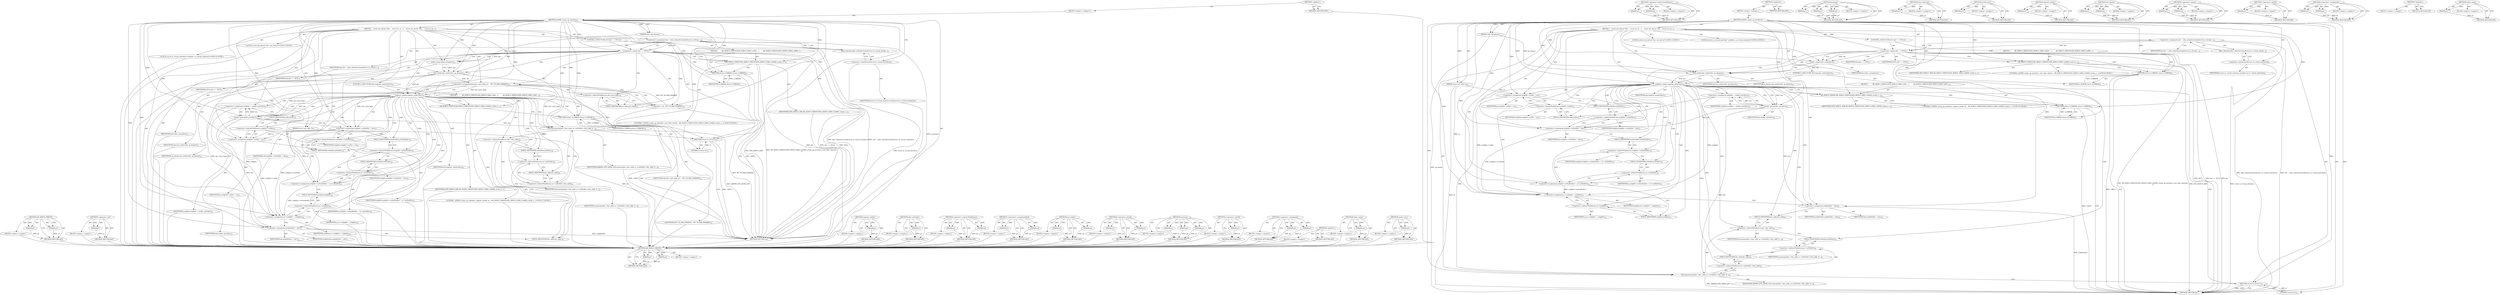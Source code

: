 digraph "netdev_priv" {
vulnerable_133 [label=<(METHOD,AR_DEBUG_PRINTF)>];
vulnerable_134 [label=<(PARAM,p1)>];
vulnerable_135 [label=<(PARAM,p2)>];
vulnerable_136 [label=<(BLOCK,&lt;empty&gt;,&lt;empty&gt;)>];
vulnerable_137 [label=<(METHOD_RETURN,ANY)>];
vulnerable_155 [label=<(METHOD,&lt;operator&gt;.indirectFieldAccess)>];
vulnerable_156 [label=<(PARAM,p1)>];
vulnerable_157 [label=<(PARAM,p2)>];
vulnerable_158 [label=<(BLOCK,&lt;empty&gt;,&lt;empty&gt;)>];
vulnerable_159 [label=<(METHOD_RETURN,ANY)>];
vulnerable_6 [label=<(METHOD,&lt;global&gt;)<SUB>1</SUB>>];
vulnerable_7 [label=<(BLOCK,&lt;empty&gt;,&lt;empty&gt;)<SUB>1</SUB>>];
vulnerable_8 [label=<(METHOD,ar6000_create_ap_interface)<SUB>1</SUB>>];
vulnerable_9 [label=<(PARAM,struct ar6_softc *ar)<SUB>1</SUB>>];
vulnerable_10 [label=<(PARAM,char *ap_ifname)<SUB>1</SUB>>];
vulnerable_11 [label=<(BLOCK,{
    struct net_device *dev;
    struct ar_vir...,{
    struct net_device *dev;
    struct ar_vir...)<SUB>2</SUB>>];
vulnerable_12 [label="<(LOCAL,struct net_device* dev: net_device*)<SUB>3</SUB>>"];
vulnerable_13 [label="<(LOCAL,struct ar_virtual_interface* arApDev: ar_virtual_interface*)<SUB>4</SUB>>"];
vulnerable_14 [label=<(&lt;operator&gt;.assignment,dev = alloc_etherdev(sizeof(struct ar_virtual_i...)<SUB>6</SUB>>];
vulnerable_15 [label=<(IDENTIFIER,dev,dev = alloc_etherdev(sizeof(struct ar_virtual_i...)<SUB>6</SUB>>];
vulnerable_16 [label=<(alloc_etherdev,alloc_etherdev(sizeof(struct ar_virtual_interfa...)<SUB>6</SUB>>];
vulnerable_17 [label=<(&lt;operator&gt;.sizeOf,sizeof(struct ar_virtual_interface))<SUB>6</SUB>>];
vulnerable_18 [label=<(IDENTIFIER,struct ar_virtual_interface,sizeof(struct ar_virtual_interface))<SUB>6</SUB>>];
vulnerable_19 [label=<(CONTROL_STRUCTURE,IF,if (dev == NULL))<SUB>7</SUB>>];
vulnerable_20 [label=<(&lt;operator&gt;.equals,dev == NULL)<SUB>7</SUB>>];
vulnerable_21 [label=<(IDENTIFIER,dev,dev == NULL)<SUB>7</SUB>>];
vulnerable_22 [label=<(IDENTIFIER,NULL,dev == NULL)<SUB>7</SUB>>];
vulnerable_23 [label=<(BLOCK,{
        AR_DEBUG_PRINTF(ATH_DEBUG_ERR,(&quot;ar600...,{
        AR_DEBUG_PRINTF(ATH_DEBUG_ERR,(&quot;ar600...)<SUB>7</SUB>>];
vulnerable_24 [label=<(AR_DEBUG_PRINTF,AR_DEBUG_PRINTF(ATH_DEBUG_ERR,(&quot;ar6000_create_a...)<SUB>8</SUB>>];
vulnerable_25 [label=<(IDENTIFIER,ATH_DEBUG_ERR,AR_DEBUG_PRINTF(ATH_DEBUG_ERR,(&quot;ar6000_create_a...)<SUB>8</SUB>>];
vulnerable_26 [label="<(LITERAL,&quot;ar6000_create_ap_interface: can't alloc etherd...,AR_DEBUG_PRINTF(ATH_DEBUG_ERR,(&quot;ar6000_create_a...)<SUB>8</SUB>>"];
vulnerable_27 [label=<(RETURN,return A_ERROR;,return A_ERROR;)<SUB>9</SUB>>];
vulnerable_28 [label=<(IDENTIFIER,A_ERROR,return A_ERROR;)<SUB>9</SUB>>];
vulnerable_29 [label=<(ether_setup,ether_setup(dev))<SUB>12</SUB>>];
vulnerable_30 [label=<(IDENTIFIER,dev,ether_setup(dev))<SUB>12</SUB>>];
vulnerable_31 [label=<(init_netdev,init_netdev(dev, ap_ifname))<SUB>13</SUB>>];
vulnerable_32 [label=<(IDENTIFIER,dev,init_netdev(dev, ap_ifname))<SUB>13</SUB>>];
vulnerable_33 [label=<(IDENTIFIER,ap_ifname,init_netdev(dev, ap_ifname))<SUB>13</SUB>>];
vulnerable_34 [label=<(CONTROL_STRUCTURE,IF,if (register_netdev(dev)))<SUB>15</SUB>>];
vulnerable_35 [label=<(register_netdev,register_netdev(dev))<SUB>15</SUB>>];
vulnerable_36 [label=<(IDENTIFIER,dev,register_netdev(dev))<SUB>15</SUB>>];
vulnerable_37 [label=<(BLOCK,{
         AR_DEBUG_PRINTF(ATH_DEBUG_ERR,(&quot;ar60...,{
         AR_DEBUG_PRINTF(ATH_DEBUG_ERR,(&quot;ar60...)<SUB>15</SUB>>];
vulnerable_38 [label=<(AR_DEBUG_PRINTF,AR_DEBUG_PRINTF(ATH_DEBUG_ERR,(&quot;ar6000_create_a...)<SUB>16</SUB>>];
vulnerable_39 [label=<(IDENTIFIER,ATH_DEBUG_ERR,AR_DEBUG_PRINTF(ATH_DEBUG_ERR,(&quot;ar6000_create_a...)<SUB>16</SUB>>];
vulnerable_40 [label="<(LITERAL,&quot;ar6000_create_ap_interface: register_netdev fa...,AR_DEBUG_PRINTF(ATH_DEBUG_ERR,(&quot;ar6000_create_a...)<SUB>16</SUB>>"];
vulnerable_41 [label=<(RETURN,return A_ERROR;,return A_ERROR;)<SUB>17</SUB>>];
vulnerable_42 [label=<(IDENTIFIER,A_ERROR,return A_ERROR;)<SUB>17</SUB>>];
vulnerable_43 [label=<(&lt;operator&gt;.assignment,arApDev = netdev_priv(dev))<SUB>20</SUB>>];
vulnerable_44 [label=<(IDENTIFIER,arApDev,arApDev = netdev_priv(dev))<SUB>20</SUB>>];
vulnerable_45 [label=<(netdev_priv,netdev_priv(dev))<SUB>20</SUB>>];
vulnerable_46 [label=<(IDENTIFIER,dev,netdev_priv(dev))<SUB>20</SUB>>];
vulnerable_47 [label=<(&lt;operator&gt;.assignment,arApDev-&gt;arDev = ar)<SUB>21</SUB>>];
vulnerable_48 [label=<(&lt;operator&gt;.indirectFieldAccess,arApDev-&gt;arDev)<SUB>21</SUB>>];
vulnerable_49 [label=<(IDENTIFIER,arApDev,arApDev-&gt;arDev = ar)<SUB>21</SUB>>];
vulnerable_50 [label=<(FIELD_IDENTIFIER,arDev,arDev)<SUB>21</SUB>>];
vulnerable_51 [label=<(IDENTIFIER,ar,arApDev-&gt;arDev = ar)<SUB>21</SUB>>];
vulnerable_52 [label=<(&lt;operator&gt;.assignment,arApDev-&gt;arNetDev = dev)<SUB>22</SUB>>];
vulnerable_53 [label=<(&lt;operator&gt;.indirectFieldAccess,arApDev-&gt;arNetDev)<SUB>22</SUB>>];
vulnerable_54 [label=<(IDENTIFIER,arApDev,arApDev-&gt;arNetDev = dev)<SUB>22</SUB>>];
vulnerable_55 [label=<(FIELD_IDENTIFIER,arNetDev,arNetDev)<SUB>22</SUB>>];
vulnerable_56 [label=<(IDENTIFIER,dev,arApDev-&gt;arNetDev = dev)<SUB>22</SUB>>];
vulnerable_57 [label=<(&lt;operator&gt;.assignment,arApDev-&gt;arStaNetDev = ar-&gt;arNetDev)<SUB>23</SUB>>];
vulnerable_58 [label=<(&lt;operator&gt;.indirectFieldAccess,arApDev-&gt;arStaNetDev)<SUB>23</SUB>>];
vulnerable_59 [label=<(IDENTIFIER,arApDev,arApDev-&gt;arStaNetDev = ar-&gt;arNetDev)<SUB>23</SUB>>];
vulnerable_60 [label=<(FIELD_IDENTIFIER,arStaNetDev,arStaNetDev)<SUB>23</SUB>>];
vulnerable_61 [label=<(&lt;operator&gt;.indirectFieldAccess,ar-&gt;arNetDev)<SUB>23</SUB>>];
vulnerable_62 [label=<(IDENTIFIER,ar,arApDev-&gt;arStaNetDev = ar-&gt;arNetDev)<SUB>23</SUB>>];
vulnerable_63 [label=<(FIELD_IDENTIFIER,arNetDev,arNetDev)<SUB>23</SUB>>];
vulnerable_64 [label=<(&lt;operator&gt;.assignment,ar-&gt;arApDev = arApDev)<SUB>25</SUB>>];
vulnerable_65 [label=<(&lt;operator&gt;.indirectFieldAccess,ar-&gt;arApDev)<SUB>25</SUB>>];
vulnerable_66 [label=<(IDENTIFIER,ar,ar-&gt;arApDev = arApDev)<SUB>25</SUB>>];
vulnerable_67 [label=<(FIELD_IDENTIFIER,arApDev,arApDev)<SUB>25</SUB>>];
vulnerable_68 [label=<(IDENTIFIER,arApDev,ar-&gt;arApDev = arApDev)<SUB>25</SUB>>];
vulnerable_69 [label=<(&lt;operator&gt;.assignment,arApNetDev = dev)<SUB>26</SUB>>];
vulnerable_70 [label=<(IDENTIFIER,arApNetDev,arApNetDev = dev)<SUB>26</SUB>>];
vulnerable_71 [label=<(IDENTIFIER,dev,arApNetDev = dev)<SUB>26</SUB>>];
vulnerable_72 [label=<(memcpy,memcpy(dev-&gt;dev_addr, ar-&gt;arNetDev-&gt;dev_addr, A...)<SUB>29</SUB>>];
vulnerable_73 [label=<(&lt;operator&gt;.indirectFieldAccess,dev-&gt;dev_addr)<SUB>29</SUB>>];
vulnerable_74 [label=<(IDENTIFIER,dev,memcpy(dev-&gt;dev_addr, ar-&gt;arNetDev-&gt;dev_addr, A...)<SUB>29</SUB>>];
vulnerable_75 [label=<(FIELD_IDENTIFIER,dev_addr,dev_addr)<SUB>29</SUB>>];
vulnerable_76 [label=<(&lt;operator&gt;.indirectFieldAccess,ar-&gt;arNetDev-&gt;dev_addr)<SUB>29</SUB>>];
vulnerable_77 [label=<(&lt;operator&gt;.indirectFieldAccess,ar-&gt;arNetDev)<SUB>29</SUB>>];
vulnerable_78 [label=<(IDENTIFIER,ar,memcpy(dev-&gt;dev_addr, ar-&gt;arNetDev-&gt;dev_addr, A...)<SUB>29</SUB>>];
vulnerable_79 [label=<(FIELD_IDENTIFIER,arNetDev,arNetDev)<SUB>29</SUB>>];
vulnerable_80 [label=<(FIELD_IDENTIFIER,dev_addr,dev_addr)<SUB>29</SUB>>];
vulnerable_81 [label=<(IDENTIFIER,AR6000_ETH_ADDR_LEN,memcpy(dev-&gt;dev_addr, ar-&gt;arNetDev-&gt;dev_addr, A...)<SUB>29</SUB>>];
vulnerable_82 [label=<(RETURN,return 0;,return 0;)<SUB>31</SUB>>];
vulnerable_83 [label=<(LITERAL,0,return 0;)<SUB>31</SUB>>];
vulnerable_84 [label=<(METHOD_RETURN,int)<SUB>1</SUB>>];
vulnerable_86 [label=<(METHOD_RETURN,ANY)<SUB>1</SUB>>];
vulnerable_160 [label=<(METHOD,memcpy)>];
vulnerable_161 [label=<(PARAM,p1)>];
vulnerable_162 [label=<(PARAM,p2)>];
vulnerable_163 [label=<(PARAM,p3)>];
vulnerable_164 [label=<(BLOCK,&lt;empty&gt;,&lt;empty&gt;)>];
vulnerable_165 [label=<(METHOD_RETURN,ANY)>];
vulnerable_120 [label=<(METHOD,alloc_etherdev)>];
vulnerable_121 [label=<(PARAM,p1)>];
vulnerable_122 [label=<(BLOCK,&lt;empty&gt;,&lt;empty&gt;)>];
vulnerable_123 [label=<(METHOD_RETURN,ANY)>];
vulnerable_151 [label=<(METHOD,netdev_priv)>];
vulnerable_152 [label=<(PARAM,p1)>];
vulnerable_153 [label=<(BLOCK,&lt;empty&gt;,&lt;empty&gt;)>];
vulnerable_154 [label=<(METHOD_RETURN,ANY)>];
vulnerable_147 [label=<(METHOD,register_netdev)>];
vulnerable_148 [label=<(PARAM,p1)>];
vulnerable_149 [label=<(BLOCK,&lt;empty&gt;,&lt;empty&gt;)>];
vulnerable_150 [label=<(METHOD_RETURN,ANY)>];
vulnerable_142 [label=<(METHOD,init_netdev)>];
vulnerable_143 [label=<(PARAM,p1)>];
vulnerable_144 [label=<(PARAM,p2)>];
vulnerable_145 [label=<(BLOCK,&lt;empty&gt;,&lt;empty&gt;)>];
vulnerable_146 [label=<(METHOD_RETURN,ANY)>];
vulnerable_128 [label=<(METHOD,&lt;operator&gt;.equals)>];
vulnerable_129 [label=<(PARAM,p1)>];
vulnerable_130 [label=<(PARAM,p2)>];
vulnerable_131 [label=<(BLOCK,&lt;empty&gt;,&lt;empty&gt;)>];
vulnerable_132 [label=<(METHOD_RETURN,ANY)>];
vulnerable_124 [label=<(METHOD,&lt;operator&gt;.sizeOf)>];
vulnerable_125 [label=<(PARAM,p1)>];
vulnerable_126 [label=<(BLOCK,&lt;empty&gt;,&lt;empty&gt;)>];
vulnerable_127 [label=<(METHOD_RETURN,ANY)>];
vulnerable_115 [label=<(METHOD,&lt;operator&gt;.assignment)>];
vulnerable_116 [label=<(PARAM,p1)>];
vulnerable_117 [label=<(PARAM,p2)>];
vulnerable_118 [label=<(BLOCK,&lt;empty&gt;,&lt;empty&gt;)>];
vulnerable_119 [label=<(METHOD_RETURN,ANY)>];
vulnerable_109 [label=<(METHOD,&lt;global&gt;)<SUB>1</SUB>>];
vulnerable_110 [label=<(BLOCK,&lt;empty&gt;,&lt;empty&gt;)>];
vulnerable_111 [label=<(METHOD_RETURN,ANY)>];
vulnerable_138 [label=<(METHOD,ether_setup)>];
vulnerable_139 [label=<(PARAM,p1)>];
vulnerable_140 [label=<(BLOCK,&lt;empty&gt;,&lt;empty&gt;)>];
vulnerable_141 [label=<(METHOD_RETURN,ANY)>];
fixed_139 [label=<(METHOD,AR_DEBUG_PRINTF)>];
fixed_140 [label=<(PARAM,p1)>];
fixed_141 [label=<(PARAM,p2)>];
fixed_142 [label=<(BLOCK,&lt;empty&gt;,&lt;empty&gt;)>];
fixed_143 [label=<(METHOD_RETURN,ANY)>];
fixed_163 [label=<(METHOD,&lt;operator&gt;.not)>];
fixed_164 [label=<(PARAM,p1)>];
fixed_165 [label=<(BLOCK,&lt;empty&gt;,&lt;empty&gt;)>];
fixed_166 [label=<(METHOD_RETURN,ANY)>];
fixed_6 [label=<(METHOD,&lt;global&gt;)<SUB>1</SUB>>];
fixed_7 [label=<(BLOCK,&lt;empty&gt;,&lt;empty&gt;)<SUB>1</SUB>>];
fixed_8 [label=<(METHOD,ar6000_create_ap_interface)<SUB>1</SUB>>];
fixed_9 [label=<(PARAM,struct ar6_softc *ar)<SUB>1</SUB>>];
fixed_10 [label=<(PARAM,char *ap_ifname)<SUB>1</SUB>>];
fixed_11 [label=<(BLOCK,{
    struct net_device *dev;
    struct ar_vir...,{
    struct net_device *dev;
    struct ar_vir...)<SUB>2</SUB>>];
fixed_12 [label="<(LOCAL,struct net_device* dev: net_device*)<SUB>3</SUB>>"];
fixed_13 [label="<(LOCAL,struct ar_virtual_interface* arApDev: ar_virtual_interface*)<SUB>4</SUB>>"];
fixed_14 [label=<(&lt;operator&gt;.assignment,dev = alloc_etherdev(sizeof(struct ar_virtual_i...)<SUB>6</SUB>>];
fixed_15 [label=<(IDENTIFIER,dev,dev = alloc_etherdev(sizeof(struct ar_virtual_i...)<SUB>6</SUB>>];
fixed_16 [label=<(alloc_etherdev,alloc_etherdev(sizeof(struct ar_virtual_interfa...)<SUB>6</SUB>>];
fixed_17 [label=<(&lt;operator&gt;.sizeOf,sizeof(struct ar_virtual_interface))<SUB>6</SUB>>];
fixed_18 [label=<(IDENTIFIER,struct ar_virtual_interface,sizeof(struct ar_virtual_interface))<SUB>6</SUB>>];
fixed_19 [label=<(CONTROL_STRUCTURE,IF,if (dev == NULL))<SUB>7</SUB>>];
fixed_20 [label=<(&lt;operator&gt;.equals,dev == NULL)<SUB>7</SUB>>];
fixed_21 [label=<(IDENTIFIER,dev,dev == NULL)<SUB>7</SUB>>];
fixed_22 [label=<(IDENTIFIER,NULL,dev == NULL)<SUB>7</SUB>>];
fixed_23 [label=<(BLOCK,{
        AR_DEBUG_PRINTF(ATH_DEBUG_ERR,(&quot;ar600...,{
        AR_DEBUG_PRINTF(ATH_DEBUG_ERR,(&quot;ar600...)<SUB>7</SUB>>];
fixed_24 [label=<(AR_DEBUG_PRINTF,AR_DEBUG_PRINTF(ATH_DEBUG_ERR,(&quot;ar6000_create_a...)<SUB>8</SUB>>];
fixed_25 [label=<(IDENTIFIER,ATH_DEBUG_ERR,AR_DEBUG_PRINTF(ATH_DEBUG_ERR,(&quot;ar6000_create_a...)<SUB>8</SUB>>];
fixed_26 [label="<(LITERAL,&quot;ar6000_create_ap_interface: can't alloc etherd...,AR_DEBUG_PRINTF(ATH_DEBUG_ERR,(&quot;ar6000_create_a...)<SUB>8</SUB>>"];
fixed_27 [label=<(RETURN,return A_ERROR;,return A_ERROR;)<SUB>9</SUB>>];
fixed_28 [label=<(IDENTIFIER,A_ERROR,return A_ERROR;)<SUB>9</SUB>>];
fixed_29 [label=<(ether_setup,ether_setup(dev))<SUB>12</SUB>>];
fixed_30 [label=<(IDENTIFIER,dev,ether_setup(dev))<SUB>12</SUB>>];
fixed_31 [label=<(init_netdev,init_netdev(dev, ap_ifname))<SUB>13</SUB>>];
fixed_32 [label=<(IDENTIFIER,dev,init_netdev(dev, ap_ifname))<SUB>13</SUB>>];
fixed_33 [label=<(IDENTIFIER,ap_ifname,init_netdev(dev, ap_ifname))<SUB>13</SUB>>];
fixed_34 [label=<(&lt;operators&gt;.assignmentAnd,dev-&gt;priv_flags &amp;= ~IFF_TX_SKB_SHARING)<SUB>14</SUB>>];
fixed_35 [label=<(&lt;operator&gt;.indirectFieldAccess,dev-&gt;priv_flags)<SUB>14</SUB>>];
fixed_36 [label=<(IDENTIFIER,dev,dev-&gt;priv_flags &amp;= ~IFF_TX_SKB_SHARING)<SUB>14</SUB>>];
fixed_37 [label=<(FIELD_IDENTIFIER,priv_flags,priv_flags)<SUB>14</SUB>>];
fixed_38 [label=<(&lt;operator&gt;.not,~IFF_TX_SKB_SHARING)<SUB>14</SUB>>];
fixed_39 [label=<(IDENTIFIER,IFF_TX_SKB_SHARING,~IFF_TX_SKB_SHARING)<SUB>14</SUB>>];
fixed_40 [label=<(CONTROL_STRUCTURE,IF,if (register_netdev(dev)))<SUB>16</SUB>>];
fixed_41 [label=<(register_netdev,register_netdev(dev))<SUB>16</SUB>>];
fixed_42 [label=<(IDENTIFIER,dev,register_netdev(dev))<SUB>16</SUB>>];
fixed_43 [label=<(BLOCK,{
         AR_DEBUG_PRINTF(ATH_DEBUG_ERR,(&quot;ar60...,{
         AR_DEBUG_PRINTF(ATH_DEBUG_ERR,(&quot;ar60...)<SUB>16</SUB>>];
fixed_44 [label=<(AR_DEBUG_PRINTF,AR_DEBUG_PRINTF(ATH_DEBUG_ERR,(&quot;ar6000_create_a...)<SUB>17</SUB>>];
fixed_45 [label=<(IDENTIFIER,ATH_DEBUG_ERR,AR_DEBUG_PRINTF(ATH_DEBUG_ERR,(&quot;ar6000_create_a...)<SUB>17</SUB>>];
fixed_46 [label="<(LITERAL,&quot;ar6000_create_ap_interface: register_netdev fa...,AR_DEBUG_PRINTF(ATH_DEBUG_ERR,(&quot;ar6000_create_a...)<SUB>17</SUB>>"];
fixed_47 [label=<(RETURN,return A_ERROR;,return A_ERROR;)<SUB>18</SUB>>];
fixed_48 [label=<(IDENTIFIER,A_ERROR,return A_ERROR;)<SUB>18</SUB>>];
fixed_49 [label=<(&lt;operator&gt;.assignment,arApDev = netdev_priv(dev))<SUB>21</SUB>>];
fixed_50 [label=<(IDENTIFIER,arApDev,arApDev = netdev_priv(dev))<SUB>21</SUB>>];
fixed_51 [label=<(netdev_priv,netdev_priv(dev))<SUB>21</SUB>>];
fixed_52 [label=<(IDENTIFIER,dev,netdev_priv(dev))<SUB>21</SUB>>];
fixed_53 [label=<(&lt;operator&gt;.assignment,arApDev-&gt;arDev = ar)<SUB>22</SUB>>];
fixed_54 [label=<(&lt;operator&gt;.indirectFieldAccess,arApDev-&gt;arDev)<SUB>22</SUB>>];
fixed_55 [label=<(IDENTIFIER,arApDev,arApDev-&gt;arDev = ar)<SUB>22</SUB>>];
fixed_56 [label=<(FIELD_IDENTIFIER,arDev,arDev)<SUB>22</SUB>>];
fixed_57 [label=<(IDENTIFIER,ar,arApDev-&gt;arDev = ar)<SUB>22</SUB>>];
fixed_58 [label=<(&lt;operator&gt;.assignment,arApDev-&gt;arNetDev = dev)<SUB>23</SUB>>];
fixed_59 [label=<(&lt;operator&gt;.indirectFieldAccess,arApDev-&gt;arNetDev)<SUB>23</SUB>>];
fixed_60 [label=<(IDENTIFIER,arApDev,arApDev-&gt;arNetDev = dev)<SUB>23</SUB>>];
fixed_61 [label=<(FIELD_IDENTIFIER,arNetDev,arNetDev)<SUB>23</SUB>>];
fixed_62 [label=<(IDENTIFIER,dev,arApDev-&gt;arNetDev = dev)<SUB>23</SUB>>];
fixed_63 [label=<(&lt;operator&gt;.assignment,arApDev-&gt;arStaNetDev = ar-&gt;arNetDev)<SUB>24</SUB>>];
fixed_64 [label=<(&lt;operator&gt;.indirectFieldAccess,arApDev-&gt;arStaNetDev)<SUB>24</SUB>>];
fixed_65 [label=<(IDENTIFIER,arApDev,arApDev-&gt;arStaNetDev = ar-&gt;arNetDev)<SUB>24</SUB>>];
fixed_66 [label=<(FIELD_IDENTIFIER,arStaNetDev,arStaNetDev)<SUB>24</SUB>>];
fixed_67 [label=<(&lt;operator&gt;.indirectFieldAccess,ar-&gt;arNetDev)<SUB>24</SUB>>];
fixed_68 [label=<(IDENTIFIER,ar,arApDev-&gt;arStaNetDev = ar-&gt;arNetDev)<SUB>24</SUB>>];
fixed_69 [label=<(FIELD_IDENTIFIER,arNetDev,arNetDev)<SUB>24</SUB>>];
fixed_70 [label=<(&lt;operator&gt;.assignment,ar-&gt;arApDev = arApDev)<SUB>26</SUB>>];
fixed_71 [label=<(&lt;operator&gt;.indirectFieldAccess,ar-&gt;arApDev)<SUB>26</SUB>>];
fixed_72 [label=<(IDENTIFIER,ar,ar-&gt;arApDev = arApDev)<SUB>26</SUB>>];
fixed_73 [label=<(FIELD_IDENTIFIER,arApDev,arApDev)<SUB>26</SUB>>];
fixed_74 [label=<(IDENTIFIER,arApDev,ar-&gt;arApDev = arApDev)<SUB>26</SUB>>];
fixed_75 [label=<(&lt;operator&gt;.assignment,arApNetDev = dev)<SUB>27</SUB>>];
fixed_76 [label=<(IDENTIFIER,arApNetDev,arApNetDev = dev)<SUB>27</SUB>>];
fixed_77 [label=<(IDENTIFIER,dev,arApNetDev = dev)<SUB>27</SUB>>];
fixed_78 [label=<(memcpy,memcpy(dev-&gt;dev_addr, ar-&gt;arNetDev-&gt;dev_addr, A...)<SUB>30</SUB>>];
fixed_79 [label=<(&lt;operator&gt;.indirectFieldAccess,dev-&gt;dev_addr)<SUB>30</SUB>>];
fixed_80 [label=<(IDENTIFIER,dev,memcpy(dev-&gt;dev_addr, ar-&gt;arNetDev-&gt;dev_addr, A...)<SUB>30</SUB>>];
fixed_81 [label=<(FIELD_IDENTIFIER,dev_addr,dev_addr)<SUB>30</SUB>>];
fixed_82 [label=<(&lt;operator&gt;.indirectFieldAccess,ar-&gt;arNetDev-&gt;dev_addr)<SUB>30</SUB>>];
fixed_83 [label=<(&lt;operator&gt;.indirectFieldAccess,ar-&gt;arNetDev)<SUB>30</SUB>>];
fixed_84 [label=<(IDENTIFIER,ar,memcpy(dev-&gt;dev_addr, ar-&gt;arNetDev-&gt;dev_addr, A...)<SUB>30</SUB>>];
fixed_85 [label=<(FIELD_IDENTIFIER,arNetDev,arNetDev)<SUB>30</SUB>>];
fixed_86 [label=<(FIELD_IDENTIFIER,dev_addr,dev_addr)<SUB>30</SUB>>];
fixed_87 [label=<(IDENTIFIER,AR6000_ETH_ADDR_LEN,memcpy(dev-&gt;dev_addr, ar-&gt;arNetDev-&gt;dev_addr, A...)<SUB>30</SUB>>];
fixed_88 [label=<(RETURN,return 0;,return 0;)<SUB>32</SUB>>];
fixed_89 [label=<(LITERAL,0,return 0;)<SUB>32</SUB>>];
fixed_90 [label=<(METHOD_RETURN,int)<SUB>1</SUB>>];
fixed_92 [label=<(METHOD_RETURN,ANY)<SUB>1</SUB>>];
fixed_167 [label=<(METHOD,register_netdev)>];
fixed_168 [label=<(PARAM,p1)>];
fixed_169 [label=<(BLOCK,&lt;empty&gt;,&lt;empty&gt;)>];
fixed_170 [label=<(METHOD_RETURN,ANY)>];
fixed_126 [label=<(METHOD,alloc_etherdev)>];
fixed_127 [label=<(PARAM,p1)>];
fixed_128 [label=<(BLOCK,&lt;empty&gt;,&lt;empty&gt;)>];
fixed_129 [label=<(METHOD_RETURN,ANY)>];
fixed_158 [label=<(METHOD,&lt;operator&gt;.indirectFieldAccess)>];
fixed_159 [label=<(PARAM,p1)>];
fixed_160 [label=<(PARAM,p2)>];
fixed_161 [label=<(BLOCK,&lt;empty&gt;,&lt;empty&gt;)>];
fixed_162 [label=<(METHOD_RETURN,ANY)>];
fixed_153 [label=<(METHOD,&lt;operators&gt;.assignmentAnd)>];
fixed_154 [label=<(PARAM,p1)>];
fixed_155 [label=<(PARAM,p2)>];
fixed_156 [label=<(BLOCK,&lt;empty&gt;,&lt;empty&gt;)>];
fixed_157 [label=<(METHOD_RETURN,ANY)>];
fixed_148 [label=<(METHOD,init_netdev)>];
fixed_149 [label=<(PARAM,p1)>];
fixed_150 [label=<(PARAM,p2)>];
fixed_151 [label=<(BLOCK,&lt;empty&gt;,&lt;empty&gt;)>];
fixed_152 [label=<(METHOD_RETURN,ANY)>];
fixed_134 [label=<(METHOD,&lt;operator&gt;.equals)>];
fixed_135 [label=<(PARAM,p1)>];
fixed_136 [label=<(PARAM,p2)>];
fixed_137 [label=<(BLOCK,&lt;empty&gt;,&lt;empty&gt;)>];
fixed_138 [label=<(METHOD_RETURN,ANY)>];
fixed_175 [label=<(METHOD,memcpy)>];
fixed_176 [label=<(PARAM,p1)>];
fixed_177 [label=<(PARAM,p2)>];
fixed_178 [label=<(PARAM,p3)>];
fixed_179 [label=<(BLOCK,&lt;empty&gt;,&lt;empty&gt;)>];
fixed_180 [label=<(METHOD_RETURN,ANY)>];
fixed_130 [label=<(METHOD,&lt;operator&gt;.sizeOf)>];
fixed_131 [label=<(PARAM,p1)>];
fixed_132 [label=<(BLOCK,&lt;empty&gt;,&lt;empty&gt;)>];
fixed_133 [label=<(METHOD_RETURN,ANY)>];
fixed_121 [label=<(METHOD,&lt;operator&gt;.assignment)>];
fixed_122 [label=<(PARAM,p1)>];
fixed_123 [label=<(PARAM,p2)>];
fixed_124 [label=<(BLOCK,&lt;empty&gt;,&lt;empty&gt;)>];
fixed_125 [label=<(METHOD_RETURN,ANY)>];
fixed_115 [label=<(METHOD,&lt;global&gt;)<SUB>1</SUB>>];
fixed_116 [label=<(BLOCK,&lt;empty&gt;,&lt;empty&gt;)>];
fixed_117 [label=<(METHOD_RETURN,ANY)>];
fixed_144 [label=<(METHOD,ether_setup)>];
fixed_145 [label=<(PARAM,p1)>];
fixed_146 [label=<(BLOCK,&lt;empty&gt;,&lt;empty&gt;)>];
fixed_147 [label=<(METHOD_RETURN,ANY)>];
fixed_171 [label=<(METHOD,netdev_priv)>];
fixed_172 [label=<(PARAM,p1)>];
fixed_173 [label=<(BLOCK,&lt;empty&gt;,&lt;empty&gt;)>];
fixed_174 [label=<(METHOD_RETURN,ANY)>];
vulnerable_133 -> vulnerable_134  [key=0, label="AST: "];
vulnerable_133 -> vulnerable_134  [key=1, label="DDG: "];
vulnerable_133 -> vulnerable_136  [key=0, label="AST: "];
vulnerable_133 -> vulnerable_135  [key=0, label="AST: "];
vulnerable_133 -> vulnerable_135  [key=1, label="DDG: "];
vulnerable_133 -> vulnerable_137  [key=0, label="AST: "];
vulnerable_133 -> vulnerable_137  [key=1, label="CFG: "];
vulnerable_134 -> vulnerable_137  [key=0, label="DDG: p1"];
vulnerable_135 -> vulnerable_137  [key=0, label="DDG: p2"];
vulnerable_155 -> vulnerable_156  [key=0, label="AST: "];
vulnerable_155 -> vulnerable_156  [key=1, label="DDG: "];
vulnerable_155 -> vulnerable_158  [key=0, label="AST: "];
vulnerable_155 -> vulnerable_157  [key=0, label="AST: "];
vulnerable_155 -> vulnerable_157  [key=1, label="DDG: "];
vulnerable_155 -> vulnerable_159  [key=0, label="AST: "];
vulnerable_155 -> vulnerable_159  [key=1, label="CFG: "];
vulnerable_156 -> vulnerable_159  [key=0, label="DDG: p1"];
vulnerable_157 -> vulnerable_159  [key=0, label="DDG: p2"];
vulnerable_6 -> vulnerable_7  [key=0, label="AST: "];
vulnerable_6 -> vulnerable_86  [key=0, label="AST: "];
vulnerable_6 -> vulnerable_86  [key=1, label="CFG: "];
vulnerable_7 -> vulnerable_8  [key=0, label="AST: "];
vulnerable_8 -> vulnerable_9  [key=0, label="AST: "];
vulnerable_8 -> vulnerable_9  [key=1, label="DDG: "];
vulnerable_8 -> vulnerable_10  [key=0, label="AST: "];
vulnerable_8 -> vulnerable_10  [key=1, label="DDG: "];
vulnerable_8 -> vulnerable_11  [key=0, label="AST: "];
vulnerable_8 -> vulnerable_84  [key=0, label="AST: "];
vulnerable_8 -> vulnerable_17  [key=0, label="CFG: "];
vulnerable_8 -> vulnerable_47  [key=0, label="DDG: "];
vulnerable_8 -> vulnerable_52  [key=0, label="DDG: "];
vulnerable_8 -> vulnerable_57  [key=0, label="DDG: "];
vulnerable_8 -> vulnerable_64  [key=0, label="DDG: "];
vulnerable_8 -> vulnerable_69  [key=0, label="DDG: "];
vulnerable_8 -> vulnerable_82  [key=0, label="DDG: "];
vulnerable_8 -> vulnerable_29  [key=0, label="DDG: "];
vulnerable_8 -> vulnerable_31  [key=0, label="DDG: "];
vulnerable_8 -> vulnerable_72  [key=0, label="DDG: "];
vulnerable_8 -> vulnerable_83  [key=0, label="DDG: "];
vulnerable_8 -> vulnerable_20  [key=0, label="DDG: "];
vulnerable_8 -> vulnerable_27  [key=0, label="DDG: "];
vulnerable_8 -> vulnerable_35  [key=0, label="DDG: "];
vulnerable_8 -> vulnerable_41  [key=0, label="DDG: "];
vulnerable_8 -> vulnerable_45  [key=0, label="DDG: "];
vulnerable_8 -> vulnerable_24  [key=0, label="DDG: "];
vulnerable_8 -> vulnerable_28  [key=0, label="DDG: "];
vulnerable_8 -> vulnerable_38  [key=0, label="DDG: "];
vulnerable_8 -> vulnerable_42  [key=0, label="DDG: "];
vulnerable_9 -> vulnerable_84  [key=0, label="DDG: ar"];
vulnerable_9 -> vulnerable_47  [key=0, label="DDG: ar"];
vulnerable_9 -> vulnerable_57  [key=0, label="DDG: ar"];
vulnerable_10 -> vulnerable_84  [key=0, label="DDG: ap_ifname"];
vulnerable_10 -> vulnerable_31  [key=0, label="DDG: ap_ifname"];
vulnerable_11 -> vulnerable_12  [key=0, label="AST: "];
vulnerable_11 -> vulnerable_13  [key=0, label="AST: "];
vulnerable_11 -> vulnerable_14  [key=0, label="AST: "];
vulnerable_11 -> vulnerable_19  [key=0, label="AST: "];
vulnerable_11 -> vulnerable_29  [key=0, label="AST: "];
vulnerable_11 -> vulnerable_31  [key=0, label="AST: "];
vulnerable_11 -> vulnerable_34  [key=0, label="AST: "];
vulnerable_11 -> vulnerable_43  [key=0, label="AST: "];
vulnerable_11 -> vulnerable_47  [key=0, label="AST: "];
vulnerable_11 -> vulnerable_52  [key=0, label="AST: "];
vulnerable_11 -> vulnerable_57  [key=0, label="AST: "];
vulnerable_11 -> vulnerable_64  [key=0, label="AST: "];
vulnerable_11 -> vulnerable_69  [key=0, label="AST: "];
vulnerable_11 -> vulnerable_72  [key=0, label="AST: "];
vulnerable_11 -> vulnerable_82  [key=0, label="AST: "];
vulnerable_14 -> vulnerable_15  [key=0, label="AST: "];
vulnerable_14 -> vulnerable_16  [key=0, label="AST: "];
vulnerable_14 -> vulnerable_20  [key=0, label="CFG: "];
vulnerable_14 -> vulnerable_20  [key=1, label="DDG: dev"];
vulnerable_14 -> vulnerable_84  [key=0, label="DDG: alloc_etherdev(sizeof(struct ar_virtual_interface))"];
vulnerable_14 -> vulnerable_84  [key=1, label="DDG: dev = alloc_etherdev(sizeof(struct ar_virtual_interface))"];
vulnerable_16 -> vulnerable_17  [key=0, label="AST: "];
vulnerable_16 -> vulnerable_14  [key=0, label="CFG: "];
vulnerable_17 -> vulnerable_18  [key=0, label="AST: "];
vulnerable_17 -> vulnerable_16  [key=0, label="CFG: "];
vulnerable_17 -> vulnerable_84  [key=0, label="DDG: struct ar_virtual_interface"];
vulnerable_19 -> vulnerable_20  [key=0, label="AST: "];
vulnerable_19 -> vulnerable_23  [key=0, label="AST: "];
vulnerable_20 -> vulnerable_21  [key=0, label="AST: "];
vulnerable_20 -> vulnerable_22  [key=0, label="AST: "];
vulnerable_20 -> vulnerable_24  [key=0, label="CFG: "];
vulnerable_20 -> vulnerable_24  [key=1, label="CDG: "];
vulnerable_20 -> vulnerable_29  [key=0, label="CFG: "];
vulnerable_20 -> vulnerable_29  [key=1, label="DDG: dev"];
vulnerable_20 -> vulnerable_29  [key=2, label="CDG: "];
vulnerable_20 -> vulnerable_84  [key=0, label="DDG: dev"];
vulnerable_20 -> vulnerable_84  [key=1, label="DDG: dev == NULL"];
vulnerable_20 -> vulnerable_84  [key=2, label="DDG: NULL"];
vulnerable_20 -> vulnerable_27  [key=0, label="CDG: "];
vulnerable_20 -> vulnerable_35  [key=0, label="CDG: "];
vulnerable_20 -> vulnerable_31  [key=0, label="CDG: "];
vulnerable_23 -> vulnerable_24  [key=0, label="AST: "];
vulnerable_23 -> vulnerable_27  [key=0, label="AST: "];
vulnerable_24 -> vulnerable_25  [key=0, label="AST: "];
vulnerable_24 -> vulnerable_26  [key=0, label="AST: "];
vulnerable_24 -> vulnerable_27  [key=0, label="CFG: "];
vulnerable_24 -> vulnerable_84  [key=0, label="DDG: ATH_DEBUG_ERR"];
vulnerable_24 -> vulnerable_84  [key=1, label="DDG: AR_DEBUG_PRINTF(ATH_DEBUG_ERR,(&quot;ar6000_create_ap_interface: can't alloc etherdev\n&quot;))"];
vulnerable_27 -> vulnerable_28  [key=0, label="AST: "];
vulnerable_27 -> vulnerable_84  [key=0, label="CFG: "];
vulnerable_27 -> vulnerable_84  [key=1, label="DDG: &lt;RET&gt;"];
vulnerable_28 -> vulnerable_27  [key=0, label="DDG: A_ERROR"];
vulnerable_29 -> vulnerable_30  [key=0, label="AST: "];
vulnerable_29 -> vulnerable_31  [key=0, label="CFG: "];
vulnerable_29 -> vulnerable_31  [key=1, label="DDG: dev"];
vulnerable_31 -> vulnerable_32  [key=0, label="AST: "];
vulnerable_31 -> vulnerable_33  [key=0, label="AST: "];
vulnerable_31 -> vulnerable_35  [key=0, label="CFG: "];
vulnerable_31 -> vulnerable_35  [key=1, label="DDG: dev"];
vulnerable_34 -> vulnerable_35  [key=0, label="AST: "];
vulnerable_34 -> vulnerable_37  [key=0, label="AST: "];
vulnerable_35 -> vulnerable_36  [key=0, label="AST: "];
vulnerable_35 -> vulnerable_38  [key=0, label="CFG: "];
vulnerable_35 -> vulnerable_38  [key=1, label="CDG: "];
vulnerable_35 -> vulnerable_45  [key=0, label="CFG: "];
vulnerable_35 -> vulnerable_45  [key=1, label="DDG: dev"];
vulnerable_35 -> vulnerable_45  [key=2, label="CDG: "];
vulnerable_35 -> vulnerable_47  [key=0, label="CDG: "];
vulnerable_35 -> vulnerable_48  [key=0, label="CDG: "];
vulnerable_35 -> vulnerable_60  [key=0, label="CDG: "];
vulnerable_35 -> vulnerable_73  [key=0, label="CDG: "];
vulnerable_35 -> vulnerable_77  [key=0, label="CDG: "];
vulnerable_35 -> vulnerable_64  [key=0, label="CDG: "];
vulnerable_35 -> vulnerable_57  [key=0, label="CDG: "];
vulnerable_35 -> vulnerable_75  [key=0, label="CDG: "];
vulnerable_35 -> vulnerable_52  [key=0, label="CDG: "];
vulnerable_35 -> vulnerable_72  [key=0, label="CDG: "];
vulnerable_35 -> vulnerable_69  [key=0, label="CDG: "];
vulnerable_35 -> vulnerable_67  [key=0, label="CDG: "];
vulnerable_35 -> vulnerable_76  [key=0, label="CDG: "];
vulnerable_35 -> vulnerable_65  [key=0, label="CDG: "];
vulnerable_35 -> vulnerable_50  [key=0, label="CDG: "];
vulnerable_35 -> vulnerable_82  [key=0, label="CDG: "];
vulnerable_35 -> vulnerable_79  [key=0, label="CDG: "];
vulnerable_35 -> vulnerable_43  [key=0, label="CDG: "];
vulnerable_35 -> vulnerable_80  [key=0, label="CDG: "];
vulnerable_35 -> vulnerable_58  [key=0, label="CDG: "];
vulnerable_35 -> vulnerable_61  [key=0, label="CDG: "];
vulnerable_35 -> vulnerable_53  [key=0, label="CDG: "];
vulnerable_35 -> vulnerable_41  [key=0, label="CDG: "];
vulnerable_35 -> vulnerable_63  [key=0, label="CDG: "];
vulnerable_35 -> vulnerable_55  [key=0, label="CDG: "];
vulnerable_37 -> vulnerable_38  [key=0, label="AST: "];
vulnerable_37 -> vulnerable_41  [key=0, label="AST: "];
vulnerable_38 -> vulnerable_39  [key=0, label="AST: "];
vulnerable_38 -> vulnerable_40  [key=0, label="AST: "];
vulnerable_38 -> vulnerable_41  [key=0, label="CFG: "];
vulnerable_41 -> vulnerable_42  [key=0, label="AST: "];
vulnerable_41 -> vulnerable_84  [key=0, label="CFG: "];
vulnerable_41 -> vulnerable_84  [key=1, label="DDG: &lt;RET&gt;"];
vulnerable_42 -> vulnerable_41  [key=0, label="DDG: A_ERROR"];
vulnerable_43 -> vulnerable_44  [key=0, label="AST: "];
vulnerable_43 -> vulnerable_45  [key=0, label="AST: "];
vulnerable_43 -> vulnerable_50  [key=0, label="CFG: "];
vulnerable_43 -> vulnerable_64  [key=0, label="DDG: arApDev"];
vulnerable_45 -> vulnerable_46  [key=0, label="AST: "];
vulnerable_45 -> vulnerable_43  [key=0, label="CFG: "];
vulnerable_45 -> vulnerable_43  [key=1, label="DDG: dev"];
vulnerable_45 -> vulnerable_52  [key=0, label="DDG: dev"];
vulnerable_45 -> vulnerable_69  [key=0, label="DDG: dev"];
vulnerable_45 -> vulnerable_72  [key=0, label="DDG: dev"];
vulnerable_47 -> vulnerable_48  [key=0, label="AST: "];
vulnerable_47 -> vulnerable_51  [key=0, label="AST: "];
vulnerable_47 -> vulnerable_55  [key=0, label="CFG: "];
vulnerable_47 -> vulnerable_64  [key=0, label="DDG: arApDev-&gt;arDev"];
vulnerable_48 -> vulnerable_49  [key=0, label="AST: "];
vulnerable_48 -> vulnerable_50  [key=0, label="AST: "];
vulnerable_48 -> vulnerable_47  [key=0, label="CFG: "];
vulnerable_50 -> vulnerable_48  [key=0, label="CFG: "];
vulnerable_52 -> vulnerable_53  [key=0, label="AST: "];
vulnerable_52 -> vulnerable_56  [key=0, label="AST: "];
vulnerable_52 -> vulnerable_60  [key=0, label="CFG: "];
vulnerable_52 -> vulnerable_64  [key=0, label="DDG: arApDev-&gt;arNetDev"];
vulnerable_53 -> vulnerable_54  [key=0, label="AST: "];
vulnerable_53 -> vulnerable_55  [key=0, label="AST: "];
vulnerable_53 -> vulnerable_52  [key=0, label="CFG: "];
vulnerable_55 -> vulnerable_53  [key=0, label="CFG: "];
vulnerable_57 -> vulnerable_58  [key=0, label="AST: "];
vulnerable_57 -> vulnerable_61  [key=0, label="AST: "];
vulnerable_57 -> vulnerable_67  [key=0, label="CFG: "];
vulnerable_57 -> vulnerable_64  [key=0, label="DDG: arApDev-&gt;arStaNetDev"];
vulnerable_58 -> vulnerable_59  [key=0, label="AST: "];
vulnerable_58 -> vulnerable_60  [key=0, label="AST: "];
vulnerable_58 -> vulnerable_63  [key=0, label="CFG: "];
vulnerable_60 -> vulnerable_58  [key=0, label="CFG: "];
vulnerable_61 -> vulnerable_62  [key=0, label="AST: "];
vulnerable_61 -> vulnerable_63  [key=0, label="AST: "];
vulnerable_61 -> vulnerable_57  [key=0, label="CFG: "];
vulnerable_63 -> vulnerable_61  [key=0, label="CFG: "];
vulnerable_64 -> vulnerable_65  [key=0, label="AST: "];
vulnerable_64 -> vulnerable_68  [key=0, label="AST: "];
vulnerable_64 -> vulnerable_69  [key=0, label="CFG: "];
vulnerable_65 -> vulnerable_66  [key=0, label="AST: "];
vulnerable_65 -> vulnerable_67  [key=0, label="AST: "];
vulnerable_65 -> vulnerable_64  [key=0, label="CFG: "];
vulnerable_67 -> vulnerable_65  [key=0, label="CFG: "];
vulnerable_69 -> vulnerable_70  [key=0, label="AST: "];
vulnerable_69 -> vulnerable_71  [key=0, label="AST: "];
vulnerable_69 -> vulnerable_75  [key=0, label="CFG: "];
vulnerable_69 -> vulnerable_84  [key=0, label="DDG: arApNetDev"];
vulnerable_72 -> vulnerable_73  [key=0, label="AST: "];
vulnerable_72 -> vulnerable_76  [key=0, label="AST: "];
vulnerable_72 -> vulnerable_81  [key=0, label="AST: "];
vulnerable_72 -> vulnerable_82  [key=0, label="CFG: "];
vulnerable_72 -> vulnerable_84  [key=0, label="DDG: AR6000_ETH_ADDR_LEN"];
vulnerable_73 -> vulnerable_74  [key=0, label="AST: "];
vulnerable_73 -> vulnerable_75  [key=0, label="AST: "];
vulnerable_73 -> vulnerable_79  [key=0, label="CFG: "];
vulnerable_75 -> vulnerable_73  [key=0, label="CFG: "];
vulnerable_76 -> vulnerable_77  [key=0, label="AST: "];
vulnerable_76 -> vulnerable_80  [key=0, label="AST: "];
vulnerable_76 -> vulnerable_72  [key=0, label="CFG: "];
vulnerable_77 -> vulnerable_78  [key=0, label="AST: "];
vulnerable_77 -> vulnerable_79  [key=0, label="AST: "];
vulnerable_77 -> vulnerable_80  [key=0, label="CFG: "];
vulnerable_79 -> vulnerable_77  [key=0, label="CFG: "];
vulnerable_80 -> vulnerable_76  [key=0, label="CFG: "];
vulnerable_82 -> vulnerable_83  [key=0, label="AST: "];
vulnerable_82 -> vulnerable_84  [key=0, label="CFG: "];
vulnerable_82 -> vulnerable_84  [key=1, label="DDG: &lt;RET&gt;"];
vulnerable_83 -> vulnerable_82  [key=0, label="DDG: 0"];
vulnerable_160 -> vulnerable_161  [key=0, label="AST: "];
vulnerable_160 -> vulnerable_161  [key=1, label="DDG: "];
vulnerable_160 -> vulnerable_164  [key=0, label="AST: "];
vulnerable_160 -> vulnerable_162  [key=0, label="AST: "];
vulnerable_160 -> vulnerable_162  [key=1, label="DDG: "];
vulnerable_160 -> vulnerable_165  [key=0, label="AST: "];
vulnerable_160 -> vulnerable_165  [key=1, label="CFG: "];
vulnerable_160 -> vulnerable_163  [key=0, label="AST: "];
vulnerable_160 -> vulnerable_163  [key=1, label="DDG: "];
vulnerable_161 -> vulnerable_165  [key=0, label="DDG: p1"];
vulnerable_162 -> vulnerable_165  [key=0, label="DDG: p2"];
vulnerable_163 -> vulnerable_165  [key=0, label="DDG: p3"];
vulnerable_120 -> vulnerable_121  [key=0, label="AST: "];
vulnerable_120 -> vulnerable_121  [key=1, label="DDG: "];
vulnerable_120 -> vulnerable_122  [key=0, label="AST: "];
vulnerable_120 -> vulnerable_123  [key=0, label="AST: "];
vulnerable_120 -> vulnerable_123  [key=1, label="CFG: "];
vulnerable_121 -> vulnerable_123  [key=0, label="DDG: p1"];
vulnerable_151 -> vulnerable_152  [key=0, label="AST: "];
vulnerable_151 -> vulnerable_152  [key=1, label="DDG: "];
vulnerable_151 -> vulnerable_153  [key=0, label="AST: "];
vulnerable_151 -> vulnerable_154  [key=0, label="AST: "];
vulnerable_151 -> vulnerable_154  [key=1, label="CFG: "];
vulnerable_152 -> vulnerable_154  [key=0, label="DDG: p1"];
vulnerable_147 -> vulnerable_148  [key=0, label="AST: "];
vulnerable_147 -> vulnerable_148  [key=1, label="DDG: "];
vulnerable_147 -> vulnerable_149  [key=0, label="AST: "];
vulnerable_147 -> vulnerable_150  [key=0, label="AST: "];
vulnerable_147 -> vulnerable_150  [key=1, label="CFG: "];
vulnerable_148 -> vulnerable_150  [key=0, label="DDG: p1"];
vulnerable_142 -> vulnerable_143  [key=0, label="AST: "];
vulnerable_142 -> vulnerable_143  [key=1, label="DDG: "];
vulnerable_142 -> vulnerable_145  [key=0, label="AST: "];
vulnerable_142 -> vulnerable_144  [key=0, label="AST: "];
vulnerable_142 -> vulnerable_144  [key=1, label="DDG: "];
vulnerable_142 -> vulnerable_146  [key=0, label="AST: "];
vulnerable_142 -> vulnerable_146  [key=1, label="CFG: "];
vulnerable_143 -> vulnerable_146  [key=0, label="DDG: p1"];
vulnerable_144 -> vulnerable_146  [key=0, label="DDG: p2"];
vulnerable_128 -> vulnerable_129  [key=0, label="AST: "];
vulnerable_128 -> vulnerable_129  [key=1, label="DDG: "];
vulnerable_128 -> vulnerable_131  [key=0, label="AST: "];
vulnerable_128 -> vulnerable_130  [key=0, label="AST: "];
vulnerable_128 -> vulnerable_130  [key=1, label="DDG: "];
vulnerable_128 -> vulnerable_132  [key=0, label="AST: "];
vulnerable_128 -> vulnerable_132  [key=1, label="CFG: "];
vulnerable_129 -> vulnerable_132  [key=0, label="DDG: p1"];
vulnerable_130 -> vulnerable_132  [key=0, label="DDG: p2"];
vulnerable_124 -> vulnerable_125  [key=0, label="AST: "];
vulnerable_124 -> vulnerable_125  [key=1, label="DDG: "];
vulnerable_124 -> vulnerable_126  [key=0, label="AST: "];
vulnerable_124 -> vulnerable_127  [key=0, label="AST: "];
vulnerable_124 -> vulnerable_127  [key=1, label="CFG: "];
vulnerable_125 -> vulnerable_127  [key=0, label="DDG: p1"];
vulnerable_115 -> vulnerable_116  [key=0, label="AST: "];
vulnerable_115 -> vulnerable_116  [key=1, label="DDG: "];
vulnerable_115 -> vulnerable_118  [key=0, label="AST: "];
vulnerable_115 -> vulnerable_117  [key=0, label="AST: "];
vulnerable_115 -> vulnerable_117  [key=1, label="DDG: "];
vulnerable_115 -> vulnerable_119  [key=0, label="AST: "];
vulnerable_115 -> vulnerable_119  [key=1, label="CFG: "];
vulnerable_116 -> vulnerable_119  [key=0, label="DDG: p1"];
vulnerable_117 -> vulnerable_119  [key=0, label="DDG: p2"];
vulnerable_109 -> vulnerable_110  [key=0, label="AST: "];
vulnerable_109 -> vulnerable_111  [key=0, label="AST: "];
vulnerable_109 -> vulnerable_111  [key=1, label="CFG: "];
vulnerable_138 -> vulnerable_139  [key=0, label="AST: "];
vulnerable_138 -> vulnerable_139  [key=1, label="DDG: "];
vulnerable_138 -> vulnerable_140  [key=0, label="AST: "];
vulnerable_138 -> vulnerable_141  [key=0, label="AST: "];
vulnerable_138 -> vulnerable_141  [key=1, label="CFG: "];
vulnerable_139 -> vulnerable_141  [key=0, label="DDG: p1"];
fixed_139 -> fixed_140  [key=0, label="AST: "];
fixed_139 -> fixed_140  [key=1, label="DDG: "];
fixed_139 -> fixed_142  [key=0, label="AST: "];
fixed_139 -> fixed_141  [key=0, label="AST: "];
fixed_139 -> fixed_141  [key=1, label="DDG: "];
fixed_139 -> fixed_143  [key=0, label="AST: "];
fixed_139 -> fixed_143  [key=1, label="CFG: "];
fixed_140 -> fixed_143  [key=0, label="DDG: p1"];
fixed_141 -> fixed_143  [key=0, label="DDG: p2"];
fixed_142 -> vulnerable_133  [key=0];
fixed_143 -> vulnerable_133  [key=0];
fixed_163 -> fixed_164  [key=0, label="AST: "];
fixed_163 -> fixed_164  [key=1, label="DDG: "];
fixed_163 -> fixed_165  [key=0, label="AST: "];
fixed_163 -> fixed_166  [key=0, label="AST: "];
fixed_163 -> fixed_166  [key=1, label="CFG: "];
fixed_164 -> fixed_166  [key=0, label="DDG: p1"];
fixed_165 -> vulnerable_133  [key=0];
fixed_166 -> vulnerable_133  [key=0];
fixed_6 -> fixed_7  [key=0, label="AST: "];
fixed_6 -> fixed_92  [key=0, label="AST: "];
fixed_6 -> fixed_92  [key=1, label="CFG: "];
fixed_7 -> fixed_8  [key=0, label="AST: "];
fixed_8 -> fixed_9  [key=0, label="AST: "];
fixed_8 -> fixed_9  [key=1, label="DDG: "];
fixed_8 -> fixed_10  [key=0, label="AST: "];
fixed_8 -> fixed_10  [key=1, label="DDG: "];
fixed_8 -> fixed_11  [key=0, label="AST: "];
fixed_8 -> fixed_90  [key=0, label="AST: "];
fixed_8 -> fixed_17  [key=0, label="CFG: "];
fixed_8 -> fixed_53  [key=0, label="DDG: "];
fixed_8 -> fixed_58  [key=0, label="DDG: "];
fixed_8 -> fixed_63  [key=0, label="DDG: "];
fixed_8 -> fixed_70  [key=0, label="DDG: "];
fixed_8 -> fixed_75  [key=0, label="DDG: "];
fixed_8 -> fixed_88  [key=0, label="DDG: "];
fixed_8 -> fixed_29  [key=0, label="DDG: "];
fixed_8 -> fixed_31  [key=0, label="DDG: "];
fixed_8 -> fixed_78  [key=0, label="DDG: "];
fixed_8 -> fixed_89  [key=0, label="DDG: "];
fixed_8 -> fixed_20  [key=0, label="DDG: "];
fixed_8 -> fixed_27  [key=0, label="DDG: "];
fixed_8 -> fixed_38  [key=0, label="DDG: "];
fixed_8 -> fixed_41  [key=0, label="DDG: "];
fixed_8 -> fixed_47  [key=0, label="DDG: "];
fixed_8 -> fixed_51  [key=0, label="DDG: "];
fixed_8 -> fixed_24  [key=0, label="DDG: "];
fixed_8 -> fixed_28  [key=0, label="DDG: "];
fixed_8 -> fixed_44  [key=0, label="DDG: "];
fixed_8 -> fixed_48  [key=0, label="DDG: "];
fixed_9 -> fixed_90  [key=0, label="DDG: ar"];
fixed_9 -> fixed_53  [key=0, label="DDG: ar"];
fixed_9 -> fixed_63  [key=0, label="DDG: ar"];
fixed_10 -> fixed_90  [key=0, label="DDG: ap_ifname"];
fixed_10 -> fixed_31  [key=0, label="DDG: ap_ifname"];
fixed_11 -> fixed_12  [key=0, label="AST: "];
fixed_11 -> fixed_13  [key=0, label="AST: "];
fixed_11 -> fixed_14  [key=0, label="AST: "];
fixed_11 -> fixed_19  [key=0, label="AST: "];
fixed_11 -> fixed_29  [key=0, label="AST: "];
fixed_11 -> fixed_31  [key=0, label="AST: "];
fixed_11 -> fixed_34  [key=0, label="AST: "];
fixed_11 -> fixed_40  [key=0, label="AST: "];
fixed_11 -> fixed_49  [key=0, label="AST: "];
fixed_11 -> fixed_53  [key=0, label="AST: "];
fixed_11 -> fixed_58  [key=0, label="AST: "];
fixed_11 -> fixed_63  [key=0, label="AST: "];
fixed_11 -> fixed_70  [key=0, label="AST: "];
fixed_11 -> fixed_75  [key=0, label="AST: "];
fixed_11 -> fixed_78  [key=0, label="AST: "];
fixed_11 -> fixed_88  [key=0, label="AST: "];
fixed_12 -> vulnerable_133  [key=0];
fixed_13 -> vulnerable_133  [key=0];
fixed_14 -> fixed_15  [key=0, label="AST: "];
fixed_14 -> fixed_16  [key=0, label="AST: "];
fixed_14 -> fixed_20  [key=0, label="CFG: "];
fixed_14 -> fixed_20  [key=1, label="DDG: dev"];
fixed_14 -> fixed_90  [key=0, label="DDG: alloc_etherdev(sizeof(struct ar_virtual_interface))"];
fixed_14 -> fixed_90  [key=1, label="DDG: dev = alloc_etherdev(sizeof(struct ar_virtual_interface))"];
fixed_15 -> vulnerable_133  [key=0];
fixed_16 -> fixed_17  [key=0, label="AST: "];
fixed_16 -> fixed_14  [key=0, label="CFG: "];
fixed_17 -> fixed_18  [key=0, label="AST: "];
fixed_17 -> fixed_16  [key=0, label="CFG: "];
fixed_17 -> fixed_90  [key=0, label="DDG: struct ar_virtual_interface"];
fixed_18 -> vulnerable_133  [key=0];
fixed_19 -> fixed_20  [key=0, label="AST: "];
fixed_19 -> fixed_23  [key=0, label="AST: "];
fixed_20 -> fixed_21  [key=0, label="AST: "];
fixed_20 -> fixed_22  [key=0, label="AST: "];
fixed_20 -> fixed_24  [key=0, label="CFG: "];
fixed_20 -> fixed_24  [key=1, label="CDG: "];
fixed_20 -> fixed_29  [key=0, label="CFG: "];
fixed_20 -> fixed_29  [key=1, label="DDG: dev"];
fixed_20 -> fixed_29  [key=2, label="CDG: "];
fixed_20 -> fixed_90  [key=0, label="DDG: dev"];
fixed_20 -> fixed_90  [key=1, label="DDG: dev == NULL"];
fixed_20 -> fixed_90  [key=2, label="DDG: NULL"];
fixed_20 -> fixed_34  [key=0, label="CDG: "];
fixed_20 -> fixed_37  [key=0, label="CDG: "];
fixed_20 -> fixed_38  [key=0, label="CDG: "];
fixed_20 -> fixed_27  [key=0, label="CDG: "];
fixed_20 -> fixed_35  [key=0, label="CDG: "];
fixed_20 -> fixed_41  [key=0, label="CDG: "];
fixed_20 -> fixed_31  [key=0, label="CDG: "];
fixed_21 -> vulnerable_133  [key=0];
fixed_22 -> vulnerable_133  [key=0];
fixed_23 -> fixed_24  [key=0, label="AST: "];
fixed_23 -> fixed_27  [key=0, label="AST: "];
fixed_24 -> fixed_25  [key=0, label="AST: "];
fixed_24 -> fixed_26  [key=0, label="AST: "];
fixed_24 -> fixed_27  [key=0, label="CFG: "];
fixed_24 -> fixed_90  [key=0, label="DDG: ATH_DEBUG_ERR"];
fixed_24 -> fixed_90  [key=1, label="DDG: AR_DEBUG_PRINTF(ATH_DEBUG_ERR,(&quot;ar6000_create_ap_interface: can't alloc etherdev\n&quot;))"];
fixed_25 -> vulnerable_133  [key=0];
fixed_26 -> vulnerable_133  [key=0];
fixed_27 -> fixed_28  [key=0, label="AST: "];
fixed_27 -> fixed_90  [key=0, label="CFG: "];
fixed_27 -> fixed_90  [key=1, label="DDG: &lt;RET&gt;"];
fixed_28 -> fixed_27  [key=0, label="DDG: A_ERROR"];
fixed_29 -> fixed_30  [key=0, label="AST: "];
fixed_29 -> fixed_31  [key=0, label="CFG: "];
fixed_29 -> fixed_31  [key=1, label="DDG: dev"];
fixed_30 -> vulnerable_133  [key=0];
fixed_31 -> fixed_32  [key=0, label="AST: "];
fixed_31 -> fixed_33  [key=0, label="AST: "];
fixed_31 -> fixed_37  [key=0, label="CFG: "];
fixed_31 -> fixed_34  [key=0, label="DDG: dev"];
fixed_31 -> fixed_41  [key=0, label="DDG: dev"];
fixed_32 -> vulnerable_133  [key=0];
fixed_33 -> vulnerable_133  [key=0];
fixed_34 -> fixed_35  [key=0, label="AST: "];
fixed_34 -> fixed_38  [key=0, label="AST: "];
fixed_34 -> fixed_41  [key=0, label="CFG: "];
fixed_34 -> fixed_41  [key=1, label="DDG: dev-&gt;priv_flags"];
fixed_34 -> fixed_58  [key=0, label="DDG: dev-&gt;priv_flags"];
fixed_34 -> fixed_75  [key=0, label="DDG: dev-&gt;priv_flags"];
fixed_34 -> fixed_78  [key=0, label="DDG: dev-&gt;priv_flags"];
fixed_34 -> fixed_51  [key=0, label="DDG: dev-&gt;priv_flags"];
fixed_35 -> fixed_36  [key=0, label="AST: "];
fixed_35 -> fixed_37  [key=0, label="AST: "];
fixed_35 -> fixed_38  [key=0, label="CFG: "];
fixed_36 -> vulnerable_133  [key=0];
fixed_37 -> fixed_35  [key=0, label="CFG: "];
fixed_38 -> fixed_39  [key=0, label="AST: "];
fixed_38 -> fixed_34  [key=0, label="CFG: "];
fixed_38 -> fixed_34  [key=1, label="DDG: IFF_TX_SKB_SHARING"];
fixed_38 -> fixed_90  [key=0, label="DDG: IFF_TX_SKB_SHARING"];
fixed_39 -> vulnerable_133  [key=0];
fixed_40 -> fixed_41  [key=0, label="AST: "];
fixed_40 -> fixed_43  [key=0, label="AST: "];
fixed_41 -> fixed_42  [key=0, label="AST: "];
fixed_41 -> fixed_44  [key=0, label="CFG: "];
fixed_41 -> fixed_44  [key=1, label="CDG: "];
fixed_41 -> fixed_51  [key=0, label="CFG: "];
fixed_41 -> fixed_51  [key=1, label="DDG: dev"];
fixed_41 -> fixed_51  [key=2, label="CDG: "];
fixed_41 -> fixed_47  [key=0, label="CDG: "];
fixed_41 -> fixed_49  [key=0, label="CDG: "];
fixed_41 -> fixed_73  [key=0, label="CDG: "];
fixed_41 -> fixed_64  [key=0, label="CDG: "];
fixed_41 -> fixed_66  [key=0, label="CDG: "];
fixed_41 -> fixed_75  [key=0, label="CDG: "];
fixed_41 -> fixed_81  [key=0, label="CDG: "];
fixed_41 -> fixed_85  [key=0, label="CDG: "];
fixed_41 -> fixed_56  [key=0, label="CDG: "];
fixed_41 -> fixed_69  [key=0, label="CDG: "];
fixed_41 -> fixed_67  [key=0, label="CDG: "];
fixed_41 -> fixed_59  [key=0, label="CDG: "];
fixed_41 -> fixed_82  [key=0, label="CDG: "];
fixed_41 -> fixed_54  [key=0, label="CDG: "];
fixed_41 -> fixed_79  [key=0, label="CDG: "];
fixed_41 -> fixed_58  [key=0, label="CDG: "];
fixed_41 -> fixed_61  [key=0, label="CDG: "];
fixed_41 -> fixed_83  [key=0, label="CDG: "];
fixed_41 -> fixed_71  [key=0, label="CDG: "];
fixed_41 -> fixed_53  [key=0, label="CDG: "];
fixed_41 -> fixed_88  [key=0, label="CDG: "];
fixed_41 -> fixed_70  [key=0, label="CDG: "];
fixed_41 -> fixed_63  [key=0, label="CDG: "];
fixed_41 -> fixed_78  [key=0, label="CDG: "];
fixed_41 -> fixed_86  [key=0, label="CDG: "];
fixed_42 -> vulnerable_133  [key=0];
fixed_43 -> fixed_44  [key=0, label="AST: "];
fixed_43 -> fixed_47  [key=0, label="AST: "];
fixed_44 -> fixed_45  [key=0, label="AST: "];
fixed_44 -> fixed_46  [key=0, label="AST: "];
fixed_44 -> fixed_47  [key=0, label="CFG: "];
fixed_45 -> vulnerable_133  [key=0];
fixed_46 -> vulnerable_133  [key=0];
fixed_47 -> fixed_48  [key=0, label="AST: "];
fixed_47 -> fixed_90  [key=0, label="CFG: "];
fixed_47 -> fixed_90  [key=1, label="DDG: &lt;RET&gt;"];
fixed_48 -> fixed_47  [key=0, label="DDG: A_ERROR"];
fixed_49 -> fixed_50  [key=0, label="AST: "];
fixed_49 -> fixed_51  [key=0, label="AST: "];
fixed_49 -> fixed_56  [key=0, label="CFG: "];
fixed_49 -> fixed_70  [key=0, label="DDG: arApDev"];
fixed_50 -> vulnerable_133  [key=0];
fixed_51 -> fixed_52  [key=0, label="AST: "];
fixed_51 -> fixed_49  [key=0, label="CFG: "];
fixed_51 -> fixed_49  [key=1, label="DDG: dev"];
fixed_51 -> fixed_58  [key=0, label="DDG: dev"];
fixed_51 -> fixed_75  [key=0, label="DDG: dev"];
fixed_51 -> fixed_78  [key=0, label="DDG: dev"];
fixed_52 -> vulnerable_133  [key=0];
fixed_53 -> fixed_54  [key=0, label="AST: "];
fixed_53 -> fixed_57  [key=0, label="AST: "];
fixed_53 -> fixed_61  [key=0, label="CFG: "];
fixed_53 -> fixed_70  [key=0, label="DDG: arApDev-&gt;arDev"];
fixed_54 -> fixed_55  [key=0, label="AST: "];
fixed_54 -> fixed_56  [key=0, label="AST: "];
fixed_54 -> fixed_53  [key=0, label="CFG: "];
fixed_55 -> vulnerable_133  [key=0];
fixed_56 -> fixed_54  [key=0, label="CFG: "];
fixed_57 -> vulnerable_133  [key=0];
fixed_58 -> fixed_59  [key=0, label="AST: "];
fixed_58 -> fixed_62  [key=0, label="AST: "];
fixed_58 -> fixed_66  [key=0, label="CFG: "];
fixed_58 -> fixed_70  [key=0, label="DDG: arApDev-&gt;arNetDev"];
fixed_59 -> fixed_60  [key=0, label="AST: "];
fixed_59 -> fixed_61  [key=0, label="AST: "];
fixed_59 -> fixed_58  [key=0, label="CFG: "];
fixed_60 -> vulnerable_133  [key=0];
fixed_61 -> fixed_59  [key=0, label="CFG: "];
fixed_62 -> vulnerable_133  [key=0];
fixed_63 -> fixed_64  [key=0, label="AST: "];
fixed_63 -> fixed_67  [key=0, label="AST: "];
fixed_63 -> fixed_73  [key=0, label="CFG: "];
fixed_63 -> fixed_70  [key=0, label="DDG: arApDev-&gt;arStaNetDev"];
fixed_64 -> fixed_65  [key=0, label="AST: "];
fixed_64 -> fixed_66  [key=0, label="AST: "];
fixed_64 -> fixed_69  [key=0, label="CFG: "];
fixed_65 -> vulnerable_133  [key=0];
fixed_66 -> fixed_64  [key=0, label="CFG: "];
fixed_67 -> fixed_68  [key=0, label="AST: "];
fixed_67 -> fixed_69  [key=0, label="AST: "];
fixed_67 -> fixed_63  [key=0, label="CFG: "];
fixed_68 -> vulnerable_133  [key=0];
fixed_69 -> fixed_67  [key=0, label="CFG: "];
fixed_70 -> fixed_71  [key=0, label="AST: "];
fixed_70 -> fixed_74  [key=0, label="AST: "];
fixed_70 -> fixed_75  [key=0, label="CFG: "];
fixed_71 -> fixed_72  [key=0, label="AST: "];
fixed_71 -> fixed_73  [key=0, label="AST: "];
fixed_71 -> fixed_70  [key=0, label="CFG: "];
fixed_72 -> vulnerable_133  [key=0];
fixed_73 -> fixed_71  [key=0, label="CFG: "];
fixed_74 -> vulnerable_133  [key=0];
fixed_75 -> fixed_76  [key=0, label="AST: "];
fixed_75 -> fixed_77  [key=0, label="AST: "];
fixed_75 -> fixed_81  [key=0, label="CFG: "];
fixed_75 -> fixed_90  [key=0, label="DDG: arApNetDev"];
fixed_76 -> vulnerable_133  [key=0];
fixed_77 -> vulnerable_133  [key=0];
fixed_78 -> fixed_79  [key=0, label="AST: "];
fixed_78 -> fixed_82  [key=0, label="AST: "];
fixed_78 -> fixed_87  [key=0, label="AST: "];
fixed_78 -> fixed_88  [key=0, label="CFG: "];
fixed_78 -> fixed_90  [key=0, label="DDG: AR6000_ETH_ADDR_LEN"];
fixed_79 -> fixed_80  [key=0, label="AST: "];
fixed_79 -> fixed_81  [key=0, label="AST: "];
fixed_79 -> fixed_85  [key=0, label="CFG: "];
fixed_80 -> vulnerable_133  [key=0];
fixed_81 -> fixed_79  [key=0, label="CFG: "];
fixed_82 -> fixed_83  [key=0, label="AST: "];
fixed_82 -> fixed_86  [key=0, label="AST: "];
fixed_82 -> fixed_78  [key=0, label="CFG: "];
fixed_83 -> fixed_84  [key=0, label="AST: "];
fixed_83 -> fixed_85  [key=0, label="AST: "];
fixed_83 -> fixed_86  [key=0, label="CFG: "];
fixed_84 -> vulnerable_133  [key=0];
fixed_85 -> fixed_83  [key=0, label="CFG: "];
fixed_86 -> fixed_82  [key=0, label="CFG: "];
fixed_87 -> vulnerable_133  [key=0];
fixed_88 -> fixed_89  [key=0, label="AST: "];
fixed_88 -> fixed_90  [key=0, label="CFG: "];
fixed_88 -> fixed_90  [key=1, label="DDG: &lt;RET&gt;"];
fixed_89 -> fixed_88  [key=0, label="DDG: 0"];
fixed_90 -> vulnerable_133  [key=0];
fixed_92 -> vulnerable_133  [key=0];
fixed_167 -> fixed_168  [key=0, label="AST: "];
fixed_167 -> fixed_168  [key=1, label="DDG: "];
fixed_167 -> fixed_169  [key=0, label="AST: "];
fixed_167 -> fixed_170  [key=0, label="AST: "];
fixed_167 -> fixed_170  [key=1, label="CFG: "];
fixed_168 -> fixed_170  [key=0, label="DDG: p1"];
fixed_169 -> vulnerable_133  [key=0];
fixed_170 -> vulnerable_133  [key=0];
fixed_126 -> fixed_127  [key=0, label="AST: "];
fixed_126 -> fixed_127  [key=1, label="DDG: "];
fixed_126 -> fixed_128  [key=0, label="AST: "];
fixed_126 -> fixed_129  [key=0, label="AST: "];
fixed_126 -> fixed_129  [key=1, label="CFG: "];
fixed_127 -> fixed_129  [key=0, label="DDG: p1"];
fixed_128 -> vulnerable_133  [key=0];
fixed_129 -> vulnerable_133  [key=0];
fixed_158 -> fixed_159  [key=0, label="AST: "];
fixed_158 -> fixed_159  [key=1, label="DDG: "];
fixed_158 -> fixed_161  [key=0, label="AST: "];
fixed_158 -> fixed_160  [key=0, label="AST: "];
fixed_158 -> fixed_160  [key=1, label="DDG: "];
fixed_158 -> fixed_162  [key=0, label="AST: "];
fixed_158 -> fixed_162  [key=1, label="CFG: "];
fixed_159 -> fixed_162  [key=0, label="DDG: p1"];
fixed_160 -> fixed_162  [key=0, label="DDG: p2"];
fixed_161 -> vulnerable_133  [key=0];
fixed_162 -> vulnerable_133  [key=0];
fixed_153 -> fixed_154  [key=0, label="AST: "];
fixed_153 -> fixed_154  [key=1, label="DDG: "];
fixed_153 -> fixed_156  [key=0, label="AST: "];
fixed_153 -> fixed_155  [key=0, label="AST: "];
fixed_153 -> fixed_155  [key=1, label="DDG: "];
fixed_153 -> fixed_157  [key=0, label="AST: "];
fixed_153 -> fixed_157  [key=1, label="CFG: "];
fixed_154 -> fixed_157  [key=0, label="DDG: p1"];
fixed_155 -> fixed_157  [key=0, label="DDG: p2"];
fixed_156 -> vulnerable_133  [key=0];
fixed_157 -> vulnerable_133  [key=0];
fixed_148 -> fixed_149  [key=0, label="AST: "];
fixed_148 -> fixed_149  [key=1, label="DDG: "];
fixed_148 -> fixed_151  [key=0, label="AST: "];
fixed_148 -> fixed_150  [key=0, label="AST: "];
fixed_148 -> fixed_150  [key=1, label="DDG: "];
fixed_148 -> fixed_152  [key=0, label="AST: "];
fixed_148 -> fixed_152  [key=1, label="CFG: "];
fixed_149 -> fixed_152  [key=0, label="DDG: p1"];
fixed_150 -> fixed_152  [key=0, label="DDG: p2"];
fixed_151 -> vulnerable_133  [key=0];
fixed_152 -> vulnerable_133  [key=0];
fixed_134 -> fixed_135  [key=0, label="AST: "];
fixed_134 -> fixed_135  [key=1, label="DDG: "];
fixed_134 -> fixed_137  [key=0, label="AST: "];
fixed_134 -> fixed_136  [key=0, label="AST: "];
fixed_134 -> fixed_136  [key=1, label="DDG: "];
fixed_134 -> fixed_138  [key=0, label="AST: "];
fixed_134 -> fixed_138  [key=1, label="CFG: "];
fixed_135 -> fixed_138  [key=0, label="DDG: p1"];
fixed_136 -> fixed_138  [key=0, label="DDG: p2"];
fixed_137 -> vulnerable_133  [key=0];
fixed_138 -> vulnerable_133  [key=0];
fixed_175 -> fixed_176  [key=0, label="AST: "];
fixed_175 -> fixed_176  [key=1, label="DDG: "];
fixed_175 -> fixed_179  [key=0, label="AST: "];
fixed_175 -> fixed_177  [key=0, label="AST: "];
fixed_175 -> fixed_177  [key=1, label="DDG: "];
fixed_175 -> fixed_180  [key=0, label="AST: "];
fixed_175 -> fixed_180  [key=1, label="CFG: "];
fixed_175 -> fixed_178  [key=0, label="AST: "];
fixed_175 -> fixed_178  [key=1, label="DDG: "];
fixed_176 -> fixed_180  [key=0, label="DDG: p1"];
fixed_177 -> fixed_180  [key=0, label="DDG: p2"];
fixed_178 -> fixed_180  [key=0, label="DDG: p3"];
fixed_179 -> vulnerable_133  [key=0];
fixed_180 -> vulnerable_133  [key=0];
fixed_130 -> fixed_131  [key=0, label="AST: "];
fixed_130 -> fixed_131  [key=1, label="DDG: "];
fixed_130 -> fixed_132  [key=0, label="AST: "];
fixed_130 -> fixed_133  [key=0, label="AST: "];
fixed_130 -> fixed_133  [key=1, label="CFG: "];
fixed_131 -> fixed_133  [key=0, label="DDG: p1"];
fixed_132 -> vulnerable_133  [key=0];
fixed_133 -> vulnerable_133  [key=0];
fixed_121 -> fixed_122  [key=0, label="AST: "];
fixed_121 -> fixed_122  [key=1, label="DDG: "];
fixed_121 -> fixed_124  [key=0, label="AST: "];
fixed_121 -> fixed_123  [key=0, label="AST: "];
fixed_121 -> fixed_123  [key=1, label="DDG: "];
fixed_121 -> fixed_125  [key=0, label="AST: "];
fixed_121 -> fixed_125  [key=1, label="CFG: "];
fixed_122 -> fixed_125  [key=0, label="DDG: p1"];
fixed_123 -> fixed_125  [key=0, label="DDG: p2"];
fixed_124 -> vulnerable_133  [key=0];
fixed_125 -> vulnerable_133  [key=0];
fixed_115 -> fixed_116  [key=0, label="AST: "];
fixed_115 -> fixed_117  [key=0, label="AST: "];
fixed_115 -> fixed_117  [key=1, label="CFG: "];
fixed_116 -> vulnerable_133  [key=0];
fixed_117 -> vulnerable_133  [key=0];
fixed_144 -> fixed_145  [key=0, label="AST: "];
fixed_144 -> fixed_145  [key=1, label="DDG: "];
fixed_144 -> fixed_146  [key=0, label="AST: "];
fixed_144 -> fixed_147  [key=0, label="AST: "];
fixed_144 -> fixed_147  [key=1, label="CFG: "];
fixed_145 -> fixed_147  [key=0, label="DDG: p1"];
fixed_146 -> vulnerable_133  [key=0];
fixed_147 -> vulnerable_133  [key=0];
fixed_171 -> fixed_172  [key=0, label="AST: "];
fixed_171 -> fixed_172  [key=1, label="DDG: "];
fixed_171 -> fixed_173  [key=0, label="AST: "];
fixed_171 -> fixed_174  [key=0, label="AST: "];
fixed_171 -> fixed_174  [key=1, label="CFG: "];
fixed_172 -> fixed_174  [key=0, label="DDG: p1"];
fixed_173 -> vulnerable_133  [key=0];
fixed_174 -> vulnerable_133  [key=0];
}
